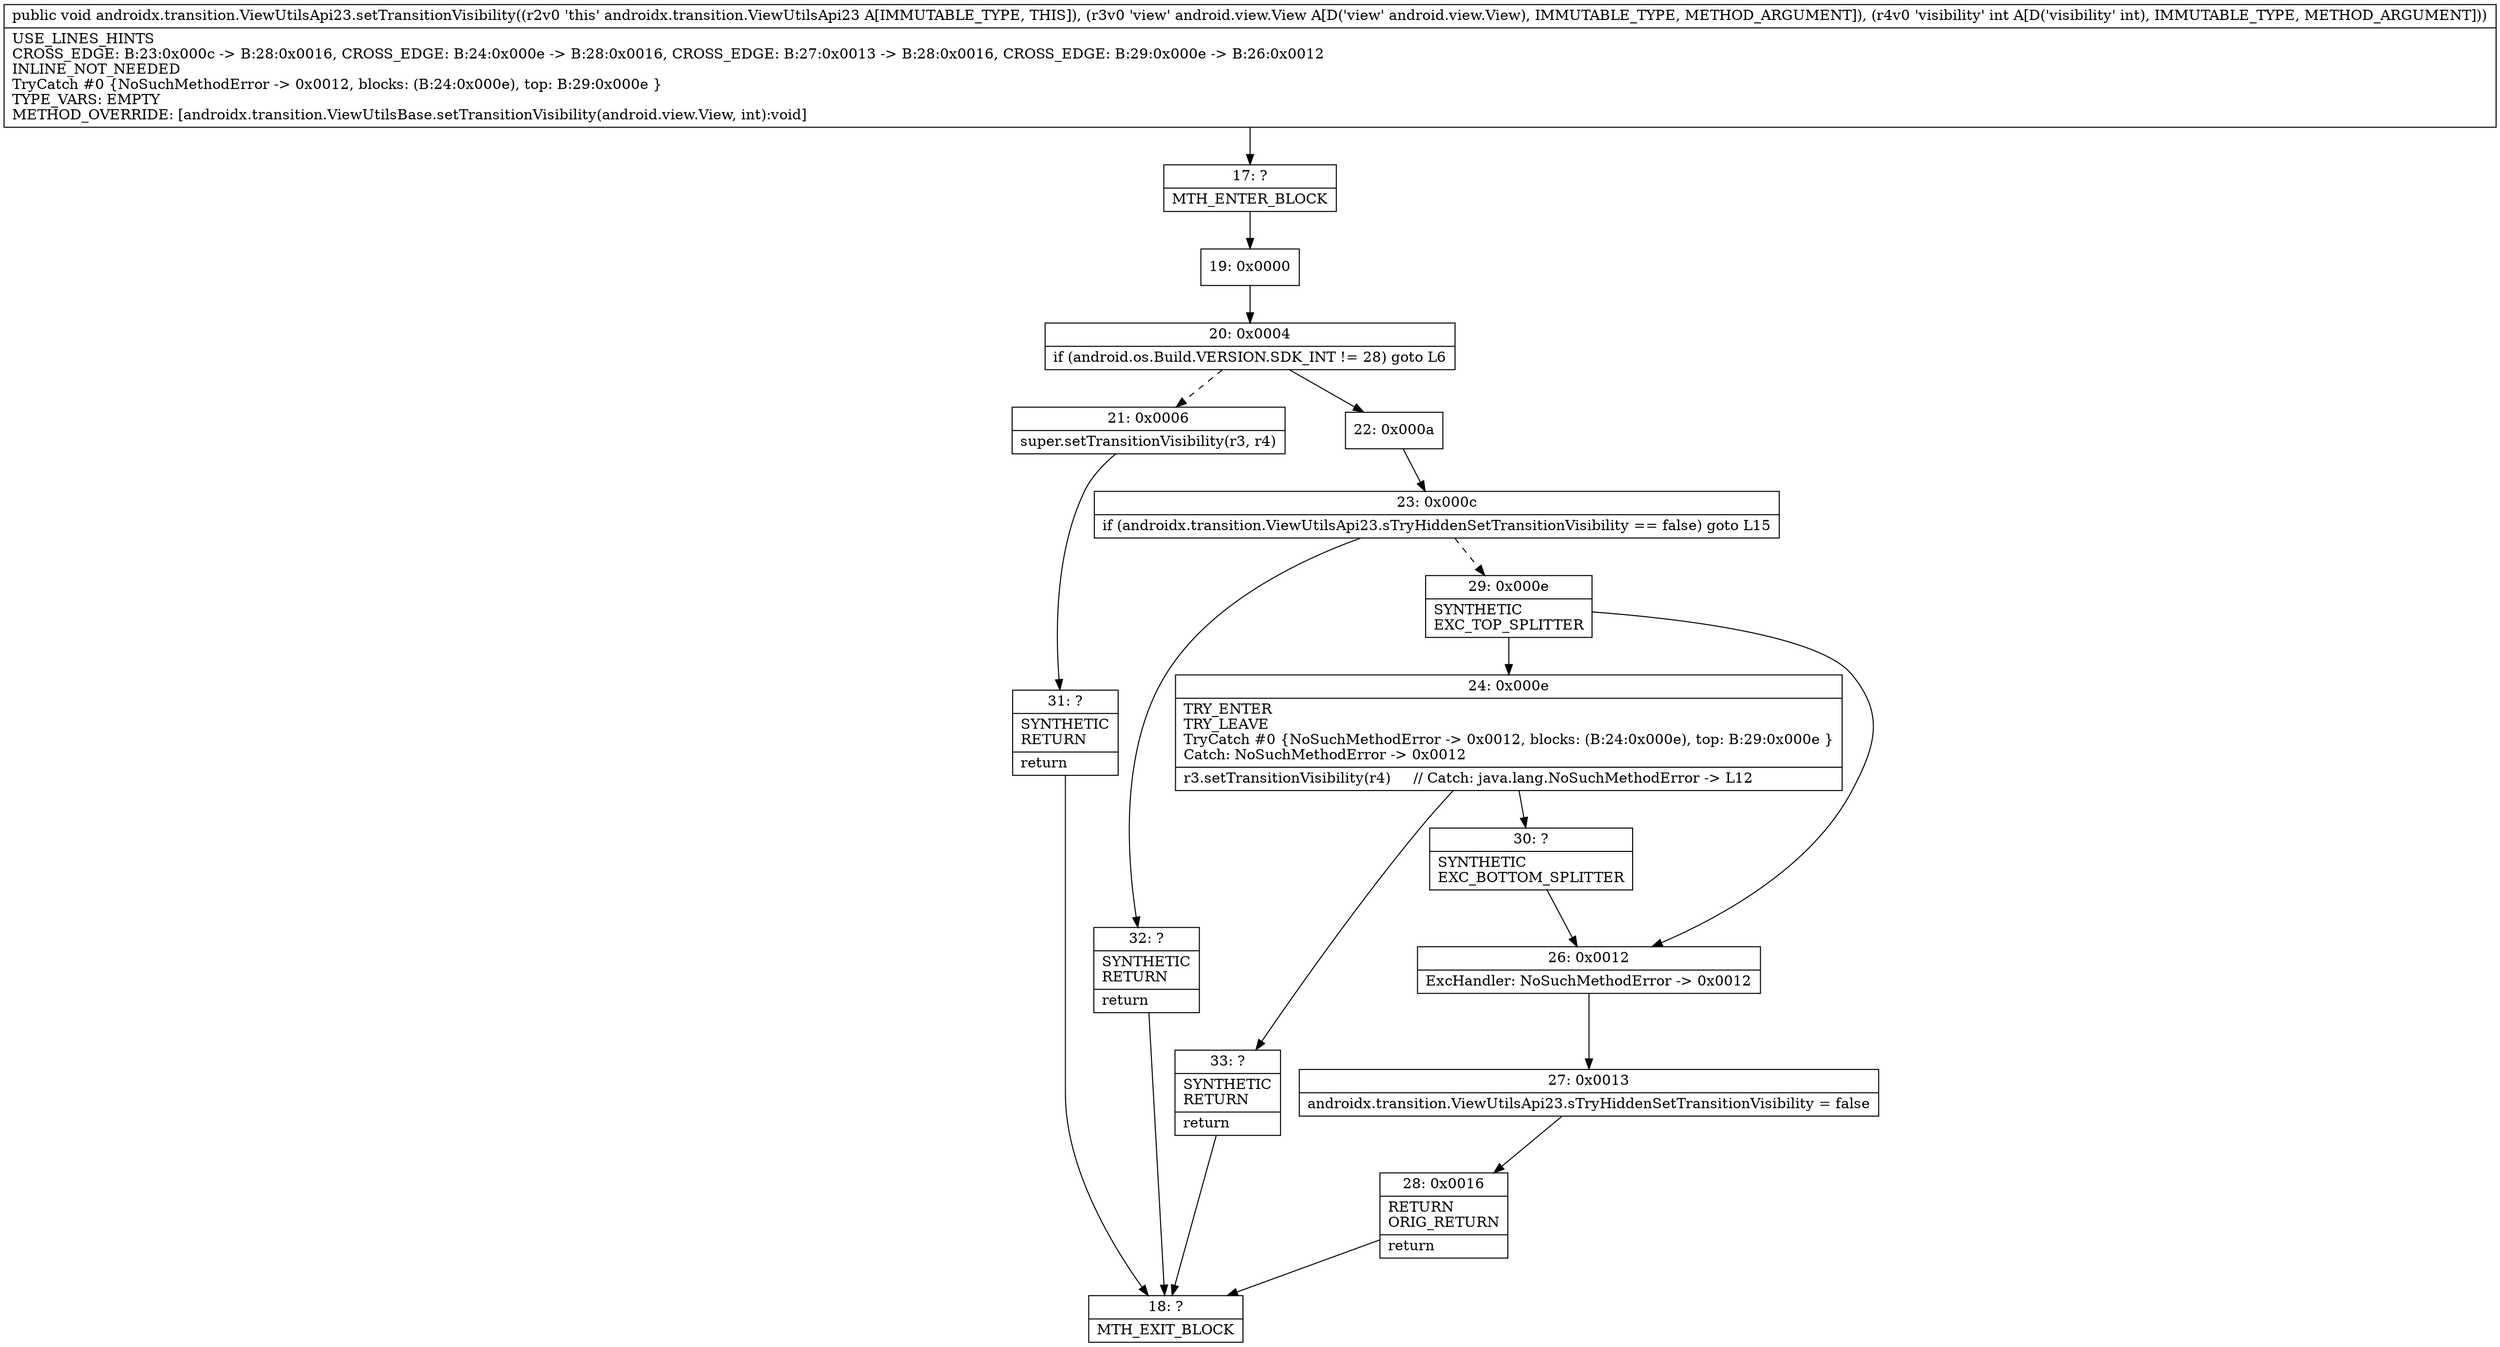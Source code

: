 digraph "CFG forandroidx.transition.ViewUtilsApi23.setTransitionVisibility(Landroid\/view\/View;I)V" {
Node_17 [shape=record,label="{17\:\ ?|MTH_ENTER_BLOCK\l}"];
Node_19 [shape=record,label="{19\:\ 0x0000}"];
Node_20 [shape=record,label="{20\:\ 0x0004|if (android.os.Build.VERSION.SDK_INT != 28) goto L6\l}"];
Node_21 [shape=record,label="{21\:\ 0x0006|super.setTransitionVisibility(r3, r4)\l}"];
Node_31 [shape=record,label="{31\:\ ?|SYNTHETIC\lRETURN\l|return\l}"];
Node_18 [shape=record,label="{18\:\ ?|MTH_EXIT_BLOCK\l}"];
Node_22 [shape=record,label="{22\:\ 0x000a}"];
Node_23 [shape=record,label="{23\:\ 0x000c|if (androidx.transition.ViewUtilsApi23.sTryHiddenSetTransitionVisibility == false) goto L15\l}"];
Node_29 [shape=record,label="{29\:\ 0x000e|SYNTHETIC\lEXC_TOP_SPLITTER\l}"];
Node_24 [shape=record,label="{24\:\ 0x000e|TRY_ENTER\lTRY_LEAVE\lTryCatch #0 \{NoSuchMethodError \-\> 0x0012, blocks: (B:24:0x000e), top: B:29:0x000e \}\lCatch: NoSuchMethodError \-\> 0x0012\l|r3.setTransitionVisibility(r4)     \/\/ Catch: java.lang.NoSuchMethodError \-\> L12\l}"];
Node_30 [shape=record,label="{30\:\ ?|SYNTHETIC\lEXC_BOTTOM_SPLITTER\l}"];
Node_33 [shape=record,label="{33\:\ ?|SYNTHETIC\lRETURN\l|return\l}"];
Node_26 [shape=record,label="{26\:\ 0x0012|ExcHandler: NoSuchMethodError \-\> 0x0012\l}"];
Node_27 [shape=record,label="{27\:\ 0x0013|androidx.transition.ViewUtilsApi23.sTryHiddenSetTransitionVisibility = false\l}"];
Node_28 [shape=record,label="{28\:\ 0x0016|RETURN\lORIG_RETURN\l|return\l}"];
Node_32 [shape=record,label="{32\:\ ?|SYNTHETIC\lRETURN\l|return\l}"];
MethodNode[shape=record,label="{public void androidx.transition.ViewUtilsApi23.setTransitionVisibility((r2v0 'this' androidx.transition.ViewUtilsApi23 A[IMMUTABLE_TYPE, THIS]), (r3v0 'view' android.view.View A[D('view' android.view.View), IMMUTABLE_TYPE, METHOD_ARGUMENT]), (r4v0 'visibility' int A[D('visibility' int), IMMUTABLE_TYPE, METHOD_ARGUMENT]))  | USE_LINES_HINTS\lCROSS_EDGE: B:23:0x000c \-\> B:28:0x0016, CROSS_EDGE: B:24:0x000e \-\> B:28:0x0016, CROSS_EDGE: B:27:0x0013 \-\> B:28:0x0016, CROSS_EDGE: B:29:0x000e \-\> B:26:0x0012\lINLINE_NOT_NEEDED\lTryCatch #0 \{NoSuchMethodError \-\> 0x0012, blocks: (B:24:0x000e), top: B:29:0x000e \}\lTYPE_VARS: EMPTY\lMETHOD_OVERRIDE: [androidx.transition.ViewUtilsBase.setTransitionVisibility(android.view.View, int):void]\l}"];
MethodNode -> Node_17;Node_17 -> Node_19;
Node_19 -> Node_20;
Node_20 -> Node_21[style=dashed];
Node_20 -> Node_22;
Node_21 -> Node_31;
Node_31 -> Node_18;
Node_22 -> Node_23;
Node_23 -> Node_29[style=dashed];
Node_23 -> Node_32;
Node_29 -> Node_24;
Node_29 -> Node_26;
Node_24 -> Node_30;
Node_24 -> Node_33;
Node_30 -> Node_26;
Node_33 -> Node_18;
Node_26 -> Node_27;
Node_27 -> Node_28;
Node_28 -> Node_18;
Node_32 -> Node_18;
}


